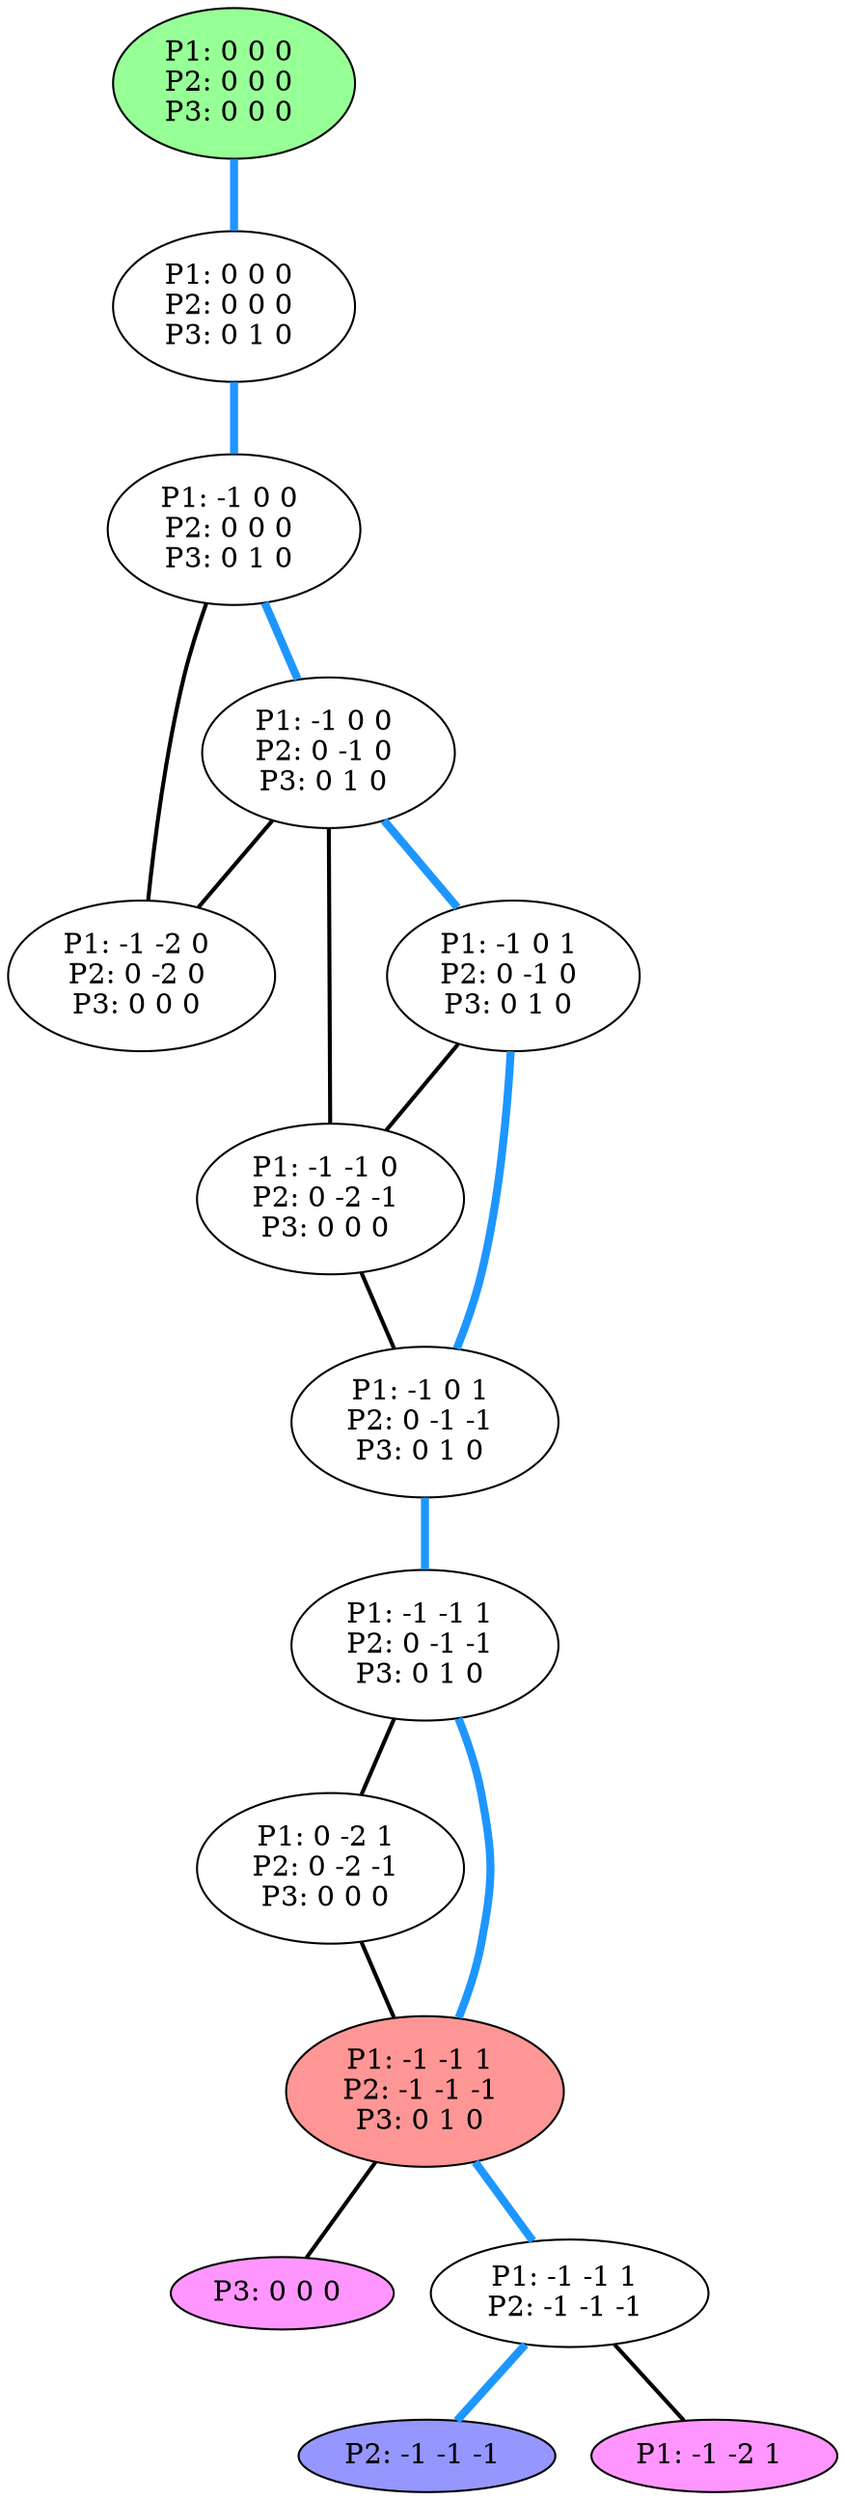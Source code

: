 graph G {
color = "black"
0 [label = "P1: 0 0 0 
P2: 0 0 0 
P3: 0 0 0 
",  style="filled", fillcolor = "#96FF96"];
1 [label = "P1: 0 0 0 
P2: 0 0 0 
P3: 0 1 0 
"];
2 [label = "P1: -1 0 0 
P2: 0 0 0 
P3: 0 1 0 
"];
3 [label = "P1: -1 0 0 
P2: 0 -1 0 
P3: 0 1 0 
"];
4 [label = "P1: -1 -2 0 
P2: 0 -2 0 
P3: 0 0 0 
"];
5 [label = "P1: -1 0 1 
P2: 0 -1 0 
P3: 0 1 0 
"];
6 [label = "P1: -1 -1 0 
P2: 0 -2 -1 
P3: 0 0 0 
"];
7 [label = "P1: -1 0 1 
P2: 0 -1 -1 
P3: 0 1 0 
"];
8 [label = "P1: -1 -1 1 
P2: 0 -1 -1 
P3: 0 1 0 
"];
9 [label = "P1: 0 -2 1 
P2: 0 -2 -1 
P3: 0 0 0 
"];
10 [label = "P1: -1 -1 1 
P2: -1 -1 -1 
P3: 0 1 0 
",  style="filled", fillcolor = "#FF9696"];
11 [label = "P3: 0 0 0 
",  style="filled", fillcolor = "#FF96FF"];
12 [label = "P1: -1 -1 1 
P2: -1 -1 -1 
"];
13 [label = "P2: -1 -1 -1 
", style="filled", fillcolor = "#9696FF"];
14 [label = "P1: -1 -2 1 
",  style="filled", fillcolor = "#FF96FF"];
edge [style=bold];
0 -- 1 [color="#1E96FF", penwidth=4.0];

1 -- 2 [color="#1E96FF", penwidth=4.0];

2 -- 3 [color="#1E96FF", penwidth=4.0];
2 -- 4 [color=black];

3 -- 4 [color=black];
3 -- 5 [color="#1E96FF", penwidth=4.0];
3 -- 6 [color=black];


5 -- 7 [color="#1E96FF", penwidth=4.0];
5 -- 6 [color=black];

6 -- 7 [color=black];

7 -- 8 [color="#1E96FF", penwidth=4.0];

8 -- 9 [color=black];
8 -- 10 [color="#1E96FF", penwidth=4.0];

9 -- 10 [color=black];

10 -- 11 [color=black];
10 -- 12 [color="#1E96FF", penwidth=4.0];

12 -- 13 [color="#1E96FF", penwidth=4.0];
12 -- 14 [color=black];

}
